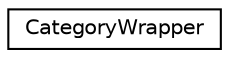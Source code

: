 digraph "Graphical Class Hierarchy"
{
 // LATEX_PDF_SIZE
  edge [fontname="Helvetica",fontsize="10",labelfontname="Helvetica",labelfontsize="10"];
  node [fontname="Helvetica",fontsize="10",shape=record];
  rankdir="LR";
  Node0 [label="CategoryWrapper",height=0.2,width=0.4,color="black", fillcolor="white", style="filled",URL="$structCategoryWrapper.html",tooltip=" "];
}
